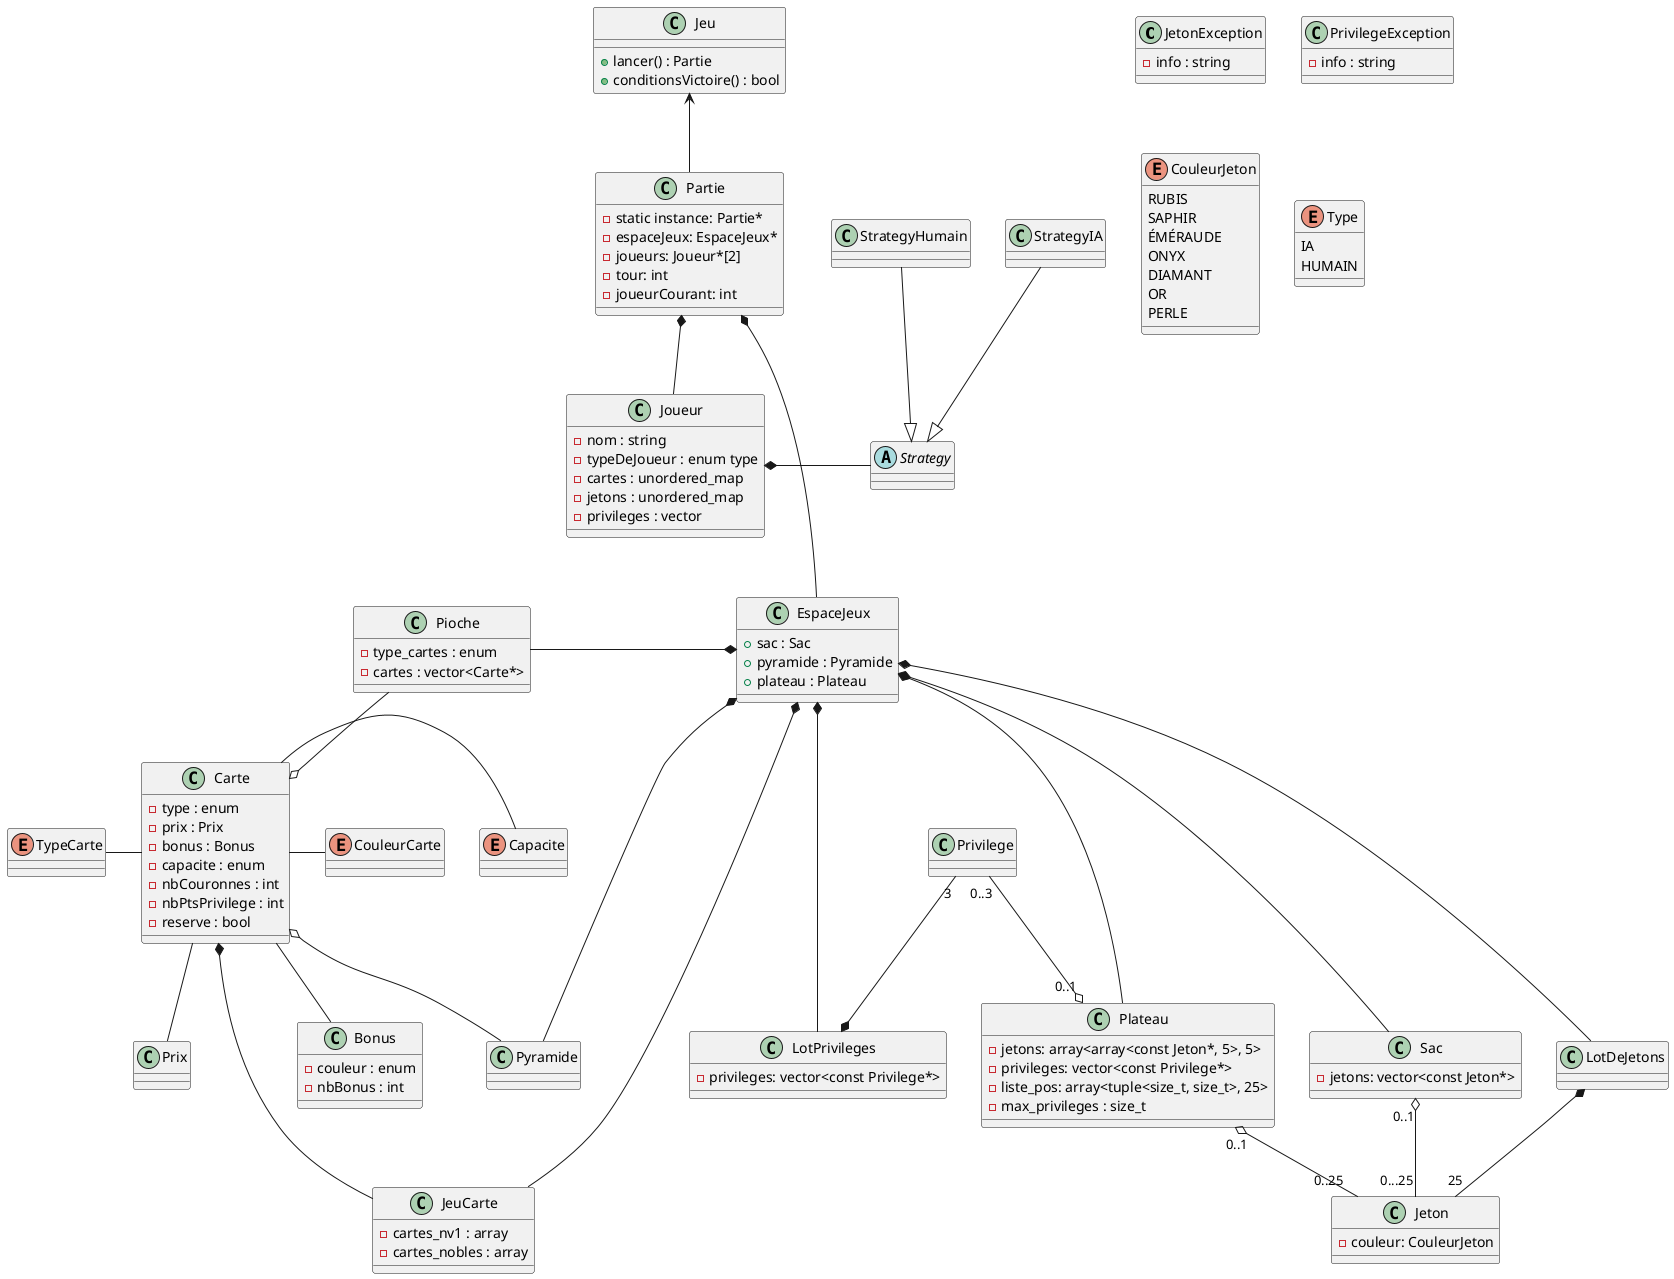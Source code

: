 @startuml splendor
'    https://plantuml.com/class-diagram

class JetonException {
  - info : string
}

class PrivilegeException {
  - info : string
}

enum CouleurJeton {
  RUBIS
  SAPHIR
  ÉMÉRAUDE
  ONYX
  DIAMANT
  OR
  PERLE
}



class Jeton {
  - couleur: CouleurJeton
}

class Privilege {
}

class LotPrivileges {
  - privileges: vector<const Privilege*>
}

class Sac {
  - jetons: vector<const Jeton*>
}

class Plateau {
  - jetons: array<array<const Jeton*, 5>, 5>
  - privileges: vector<const Privilege*>
  - liste_pos: array<tuple<size_t, size_t>, 25>
  - max_privileges : size_t
}

LotDeJetons *--"25" Jeton
Sac "0..1" o-- "0...25" Jeton
Privilege "3" --* LotPrivileges
Plateau "0..1" o- "0..25" Jeton
Privilege "0..3" -o "0..1" Plateau

' Cartes

enum CouleurCarte

enum TypeCarte

enum Capacite

class Carte{
    - type : enum
    - prix : Prix
    - bonus : Bonus
    - capacite : enum
    - nbCouronnes : int
    - nbPtsPrivilege : int
    - reserve : bool
}

class Bonus{
    - couleur : enum
    - nbBonus : int
}

class Prix{

}

class Pioche {
    - type_cartes : enum
    - cartes : vector<Carte*>
}

class JeuCarte {
    - cartes_nv1 : array
    - cartes_nobles : array
}

class Pyramide {
}

Carte *--- JeuCarte
Carte o-- Pyramide
Pioche --o Carte
Carte -- Bonus
Carte -- Prix
Carte - CouleurCarte
TypeCarte - Carte
Carte - Capacite

' Joueur

class Joueur {
    - nom : string
    - typeDeJoueur : enum type
    - cartes : unordered_map
    - jetons : unordered_map
    - privileges : vector
}

abstract Strategy {
}

class StrategyHumain
class StrategyIA

Joueur *- Strategy
StrategyHumain --|> Strategy
StrategyIA --|> Strategy
enum Type {
    IA
    HUMAIN
}

' Partie

class Partie {
    - static instance: Partie*
    - espaceJeux: EspaceJeux*
    - joueurs: Joueur*[2]
    - tour: int
    - joueurCourant: int
}

' Others

class EspaceJeux {
    + sac : Sac
    + pyramide : Pyramide
    + plateau : Plateau
}

class Jeu {
    + lancer() : Partie
    + conditionsVictoire() : bool
}

Partie *--- EspaceJeux
Partie *-- Joueur

EspaceJeux *--- Sac
EspaceJeux *--- Pyramide
EspaceJeux *--- Plateau
EspaceJeux *--- LotDeJetons
EspaceJeux *--- LotPrivileges
EspaceJeux *-- JeuCarte
Pioche -* EspaceJeux

Jeu <-- Partie

@enduml
